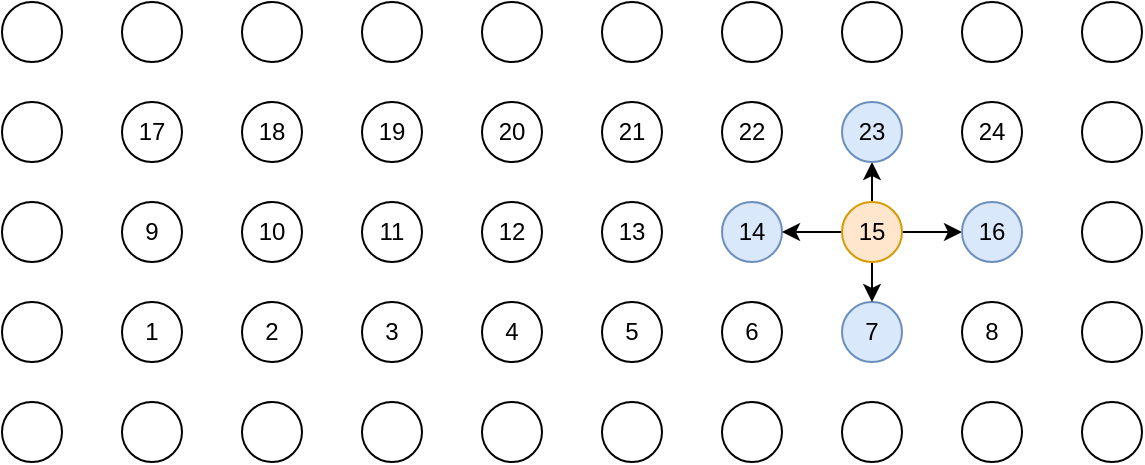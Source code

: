 <mxfile version="20.2.7" type="onedrive" pages="3"><diagram id="J7ysbsL53e-iLvgScSRz" name="Page-1"><mxGraphModel grid="1" page="1" gridSize="10" guides="1" tooltips="1" connect="1" arrows="1" fold="1" pageScale="1" pageWidth="827" pageHeight="1169" math="0" shadow="0"><root><mxCell id="0"/><mxCell id="1" parent="0"/><mxCell id="Kk_nuFMwVKvZQCiFK4TR-1" value="1" style="ellipse;whiteSpace=wrap;html=1;aspect=fixed;" vertex="1" parent="1"><mxGeometry x="210" y="540" width="30" height="30" as="geometry"/></mxCell><mxCell id="Kk_nuFMwVKvZQCiFK4TR-2" value="2" style="ellipse;whiteSpace=wrap;html=1;aspect=fixed;" vertex="1" parent="1"><mxGeometry x="270" y="540" width="30" height="30" as="geometry"/></mxCell><mxCell id="Kk_nuFMwVKvZQCiFK4TR-3" value="3" style="ellipse;whiteSpace=wrap;html=1;aspect=fixed;" vertex="1" parent="1"><mxGeometry x="330" y="540" width="30" height="30" as="geometry"/></mxCell><mxCell id="Kk_nuFMwVKvZQCiFK4TR-4" value="4" style="ellipse;whiteSpace=wrap;html=1;aspect=fixed;" vertex="1" parent="1"><mxGeometry x="390" y="540" width="30" height="30" as="geometry"/></mxCell><mxCell id="Kk_nuFMwVKvZQCiFK4TR-6" value="5" style="ellipse;whiteSpace=wrap;html=1;aspect=fixed;" vertex="1" parent="1"><mxGeometry x="450" y="540" width="30" height="30" as="geometry"/></mxCell><mxCell id="Kk_nuFMwVKvZQCiFK4TR-7" value="6" style="ellipse;whiteSpace=wrap;html=1;aspect=fixed;" vertex="1" parent="1"><mxGeometry x="510" y="540" width="30" height="30" as="geometry"/></mxCell><mxCell id="Kk_nuFMwVKvZQCiFK4TR-8" value="7" style="ellipse;whiteSpace=wrap;html=1;aspect=fixed;fillColor=#dae8fc;strokeColor=#6c8ebf;" vertex="1" parent="1"><mxGeometry x="570" y="540" width="30" height="30" as="geometry"/></mxCell><mxCell id="Kk_nuFMwVKvZQCiFK4TR-9" value="8" style="ellipse;whiteSpace=wrap;html=1;aspect=fixed;" vertex="1" parent="1"><mxGeometry x="630" y="540" width="30" height="30" as="geometry"/></mxCell><mxCell id="Kk_nuFMwVKvZQCiFK4TR-10" value="9" style="ellipse;whiteSpace=wrap;html=1;aspect=fixed;" vertex="1" parent="1"><mxGeometry x="210" y="490" width="30" height="30" as="geometry"/></mxCell><mxCell id="Kk_nuFMwVKvZQCiFK4TR-11" value="10" style="ellipse;whiteSpace=wrap;html=1;aspect=fixed;" vertex="1" parent="1"><mxGeometry x="270" y="490" width="30" height="30" as="geometry"/></mxCell><mxCell id="Kk_nuFMwVKvZQCiFK4TR-12" value="11" style="ellipse;whiteSpace=wrap;html=1;aspect=fixed;" vertex="1" parent="1"><mxGeometry x="330" y="490" width="30" height="30" as="geometry"/></mxCell><mxCell id="Kk_nuFMwVKvZQCiFK4TR-13" value="12" style="ellipse;whiteSpace=wrap;html=1;aspect=fixed;" vertex="1" parent="1"><mxGeometry x="390" y="490" width="30" height="30" as="geometry"/></mxCell><mxCell id="Kk_nuFMwVKvZQCiFK4TR-14" value="13" style="ellipse;whiteSpace=wrap;html=1;aspect=fixed;" vertex="1" parent="1"><mxGeometry x="450" y="490" width="30" height="30" as="geometry"/></mxCell><mxCell id="Kk_nuFMwVKvZQCiFK4TR-15" value="14" style="ellipse;whiteSpace=wrap;html=1;aspect=fixed;fillColor=#dae8fc;strokeColor=#6c8ebf;" vertex="1" parent="1"><mxGeometry x="510" y="490" width="30" height="30" as="geometry"/></mxCell><mxCell id="V0G87lepmlszpzeqCnB8-4" style="edgeStyle=orthogonalEdgeStyle;rounded=0;orthogonalLoop=1;jettySize=auto;html=1;exitX=0;exitY=0.5;exitDx=0;exitDy=0;" edge="1" parent="1" source="Kk_nuFMwVKvZQCiFK4TR-16" target="Kk_nuFMwVKvZQCiFK4TR-15"><mxGeometry relative="1" as="geometry"/></mxCell><mxCell id="V0G87lepmlszpzeqCnB8-5" style="edgeStyle=orthogonalEdgeStyle;rounded=0;orthogonalLoop=1;jettySize=auto;html=1;exitX=0.5;exitY=1;exitDx=0;exitDy=0;entryX=0.5;entryY=0;entryDx=0;entryDy=0;" edge="1" parent="1" source="Kk_nuFMwVKvZQCiFK4TR-16" target="Kk_nuFMwVKvZQCiFK4TR-8"><mxGeometry relative="1" as="geometry"/></mxCell><mxCell id="V0G87lepmlszpzeqCnB8-6" style="edgeStyle=orthogonalEdgeStyle;rounded=0;orthogonalLoop=1;jettySize=auto;html=1;exitX=1;exitY=0.5;exitDx=0;exitDy=0;" edge="1" parent="1" source="Kk_nuFMwVKvZQCiFK4TR-16" target="Kk_nuFMwVKvZQCiFK4TR-17"><mxGeometry relative="1" as="geometry"/></mxCell><mxCell id="V0G87lepmlszpzeqCnB8-7" style="edgeStyle=orthogonalEdgeStyle;rounded=0;orthogonalLoop=1;jettySize=auto;html=1;exitX=0.5;exitY=0;exitDx=0;exitDy=0;entryX=0.5;entryY=1;entryDx=0;entryDy=0;" edge="1" parent="1" source="Kk_nuFMwVKvZQCiFK4TR-16" target="Kk_nuFMwVKvZQCiFK4TR-24"><mxGeometry relative="1" as="geometry"/></mxCell><mxCell id="Kk_nuFMwVKvZQCiFK4TR-16" value="15" style="ellipse;whiteSpace=wrap;html=1;aspect=fixed;fillColor=#ffe6cc;strokeColor=#d79b00;" vertex="1" parent="1"><mxGeometry x="570" y="490" width="30" height="30" as="geometry"/></mxCell><mxCell id="Kk_nuFMwVKvZQCiFK4TR-17" value="16" style="ellipse;whiteSpace=wrap;html=1;aspect=fixed;fillColor=#dae8fc;strokeColor=#6c8ebf;" vertex="1" parent="1"><mxGeometry x="630" y="490" width="30" height="30" as="geometry"/></mxCell><mxCell id="Kk_nuFMwVKvZQCiFK4TR-18" value="17" style="ellipse;whiteSpace=wrap;html=1;aspect=fixed;" vertex="1" parent="1"><mxGeometry x="210" y="440" width="30" height="30" as="geometry"/></mxCell><mxCell id="Kk_nuFMwVKvZQCiFK4TR-19" value="18" style="ellipse;whiteSpace=wrap;html=1;aspect=fixed;" vertex="1" parent="1"><mxGeometry x="270" y="440" width="30" height="30" as="geometry"/></mxCell><mxCell id="Kk_nuFMwVKvZQCiFK4TR-20" value="19" style="ellipse;whiteSpace=wrap;html=1;aspect=fixed;" vertex="1" parent="1"><mxGeometry x="330" y="440" width="30" height="30" as="geometry"/></mxCell><mxCell id="Kk_nuFMwVKvZQCiFK4TR-21" value="20" style="ellipse;whiteSpace=wrap;html=1;aspect=fixed;" vertex="1" parent="1"><mxGeometry x="390" y="440" width="30" height="30" as="geometry"/></mxCell><mxCell id="Kk_nuFMwVKvZQCiFK4TR-22" value="21" style="ellipse;whiteSpace=wrap;html=1;aspect=fixed;" vertex="1" parent="1"><mxGeometry x="450" y="440" width="30" height="30" as="geometry"/></mxCell><mxCell id="Kk_nuFMwVKvZQCiFK4TR-23" value="22" style="ellipse;whiteSpace=wrap;html=1;aspect=fixed;" vertex="1" parent="1"><mxGeometry x="510" y="440" width="30" height="30" as="geometry"/></mxCell><mxCell id="Kk_nuFMwVKvZQCiFK4TR-24" value="23" style="ellipse;whiteSpace=wrap;html=1;aspect=fixed;fillColor=#dae8fc;strokeColor=#6c8ebf;" vertex="1" parent="1"><mxGeometry x="570" y="440" width="30" height="30" as="geometry"/></mxCell><mxCell id="Kk_nuFMwVKvZQCiFK4TR-25" value="24" style="ellipse;whiteSpace=wrap;html=1;aspect=fixed;" vertex="1" parent="1"><mxGeometry x="630" y="440" width="30" height="30" as="geometry"/></mxCell><mxCell id="Kk_nuFMwVKvZQCiFK4TR-27" value="" style="ellipse;whiteSpace=wrap;html=1;aspect=fixed;" vertex="1" parent="1"><mxGeometry x="690" y="490" width="30" height="30" as="geometry"/></mxCell><mxCell id="Kk_nuFMwVKvZQCiFK4TR-28" value="" style="ellipse;whiteSpace=wrap;html=1;aspect=fixed;" vertex="1" parent="1"><mxGeometry x="690" y="540" width="30" height="30" as="geometry"/></mxCell><mxCell id="Kk_nuFMwVKvZQCiFK4TR-29" value="" style="ellipse;whiteSpace=wrap;html=1;aspect=fixed;" vertex="1" parent="1"><mxGeometry x="690" y="440" width="30" height="30" as="geometry"/></mxCell><mxCell id="Kk_nuFMwVKvZQCiFK4TR-30" value="" style="ellipse;whiteSpace=wrap;html=1;aspect=fixed;" vertex="1" parent="1"><mxGeometry x="150" y="490" width="30" height="30" as="geometry"/></mxCell><mxCell id="Kk_nuFMwVKvZQCiFK4TR-31" value="" style="ellipse;whiteSpace=wrap;html=1;aspect=fixed;" vertex="1" parent="1"><mxGeometry x="150" y="540" width="30" height="30" as="geometry"/></mxCell><mxCell id="Kk_nuFMwVKvZQCiFK4TR-32" value="" style="ellipse;whiteSpace=wrap;html=1;aspect=fixed;" vertex="1" parent="1"><mxGeometry x="150" y="440" width="30" height="30" as="geometry"/></mxCell><mxCell id="Kk_nuFMwVKvZQCiFK4TR-33" value="" style="ellipse;whiteSpace=wrap;html=1;aspect=fixed;" vertex="1" parent="1"><mxGeometry x="210" y="590" width="30" height="30" as="geometry"/></mxCell><mxCell id="Kk_nuFMwVKvZQCiFK4TR-34" value="" style="ellipse;whiteSpace=wrap;html=1;aspect=fixed;" vertex="1" parent="1"><mxGeometry x="270" y="590" width="30" height="30" as="geometry"/></mxCell><mxCell id="Kk_nuFMwVKvZQCiFK4TR-35" value="" style="ellipse;whiteSpace=wrap;html=1;aspect=fixed;" vertex="1" parent="1"><mxGeometry x="330" y="590" width="30" height="30" as="geometry"/></mxCell><mxCell id="Kk_nuFMwVKvZQCiFK4TR-36" value="" style="ellipse;whiteSpace=wrap;html=1;aspect=fixed;" vertex="1" parent="1"><mxGeometry x="390" y="590" width="30" height="30" as="geometry"/></mxCell><mxCell id="Kk_nuFMwVKvZQCiFK4TR-37" value="" style="ellipse;whiteSpace=wrap;html=1;aspect=fixed;" vertex="1" parent="1"><mxGeometry x="450" y="590" width="30" height="30" as="geometry"/></mxCell><mxCell id="Kk_nuFMwVKvZQCiFK4TR-38" value="" style="ellipse;whiteSpace=wrap;html=1;aspect=fixed;" vertex="1" parent="1"><mxGeometry x="510" y="590" width="30" height="30" as="geometry"/></mxCell><mxCell id="Kk_nuFMwVKvZQCiFK4TR-39" value="" style="ellipse;whiteSpace=wrap;html=1;aspect=fixed;" vertex="1" parent="1"><mxGeometry x="570" y="590" width="30" height="30" as="geometry"/></mxCell><mxCell id="Kk_nuFMwVKvZQCiFK4TR-40" value="" style="ellipse;whiteSpace=wrap;html=1;aspect=fixed;" vertex="1" parent="1"><mxGeometry x="630" y="590" width="30" height="30" as="geometry"/></mxCell><mxCell id="Kk_nuFMwVKvZQCiFK4TR-41" value="" style="ellipse;whiteSpace=wrap;html=1;aspect=fixed;" vertex="1" parent="1"><mxGeometry x="690" y="590" width="30" height="30" as="geometry"/></mxCell><mxCell id="Kk_nuFMwVKvZQCiFK4TR-42" value="" style="ellipse;whiteSpace=wrap;html=1;aspect=fixed;" vertex="1" parent="1"><mxGeometry x="150" y="590" width="30" height="30" as="geometry"/></mxCell><mxCell id="Kk_nuFMwVKvZQCiFK4TR-43" value="" style="ellipse;whiteSpace=wrap;html=1;aspect=fixed;" vertex="1" parent="1"><mxGeometry x="210" y="390" width="30" height="30" as="geometry"/></mxCell><mxCell id="Kk_nuFMwVKvZQCiFK4TR-44" value="" style="ellipse;whiteSpace=wrap;html=1;aspect=fixed;" vertex="1" parent="1"><mxGeometry x="270" y="390" width="30" height="30" as="geometry"/></mxCell><mxCell id="Kk_nuFMwVKvZQCiFK4TR-45" value="" style="ellipse;whiteSpace=wrap;html=1;aspect=fixed;" vertex="1" parent="1"><mxGeometry x="330" y="390" width="30" height="30" as="geometry"/></mxCell><mxCell id="Kk_nuFMwVKvZQCiFK4TR-46" value="" style="ellipse;whiteSpace=wrap;html=1;aspect=fixed;" vertex="1" parent="1"><mxGeometry x="390" y="390" width="30" height="30" as="geometry"/></mxCell><mxCell id="Kk_nuFMwVKvZQCiFK4TR-47" value="" style="ellipse;whiteSpace=wrap;html=1;aspect=fixed;" vertex="1" parent="1"><mxGeometry x="450" y="390" width="30" height="30" as="geometry"/></mxCell><mxCell id="Kk_nuFMwVKvZQCiFK4TR-48" value="" style="ellipse;whiteSpace=wrap;html=1;aspect=fixed;" vertex="1" parent="1"><mxGeometry x="510" y="390" width="30" height="30" as="geometry"/></mxCell><mxCell id="Kk_nuFMwVKvZQCiFK4TR-49" value="" style="ellipse;whiteSpace=wrap;html=1;aspect=fixed;" vertex="1" parent="1"><mxGeometry x="570" y="390" width="30" height="30" as="geometry"/></mxCell><mxCell id="Kk_nuFMwVKvZQCiFK4TR-50" value="" style="ellipse;whiteSpace=wrap;html=1;aspect=fixed;" vertex="1" parent="1"><mxGeometry x="630" y="390" width="30" height="30" as="geometry"/></mxCell><mxCell id="Kk_nuFMwVKvZQCiFK4TR-51" value="" style="ellipse;whiteSpace=wrap;html=1;aspect=fixed;" vertex="1" parent="1"><mxGeometry x="690" y="390" width="30" height="30" as="geometry"/></mxCell><mxCell id="Kk_nuFMwVKvZQCiFK4TR-52" value="" style="ellipse;whiteSpace=wrap;html=1;aspect=fixed;" vertex="1" parent="1"><mxGeometry x="150" y="390" width="30" height="30" as="geometry"/></mxCell></root></mxGraphModel></diagram><diagram name="Page-1 的副本" id="hGMuEnZAq3NgXxpy4MJ9"><mxGraphModel grid="1" page="1" gridSize="10" guides="1" tooltips="1" connect="1" arrows="1" fold="1" pageScale="1" pageWidth="827" pageHeight="1169" math="0" shadow="0"><root><mxCell id="gg70sGwTsXK1GSIftnAj-0"/><mxCell id="gg70sGwTsXK1GSIftnAj-1" parent="gg70sGwTsXK1GSIftnAj-0"/><mxCell id="gg70sGwTsXK1GSIftnAj-2" value="1" style="ellipse;whiteSpace=wrap;html=1;aspect=fixed;fillColor=#dae8fc;strokeColor=#6c8ebf;" parent="gg70sGwTsXK1GSIftnAj-1" vertex="1"><mxGeometry x="210" y="540" width="30" height="30" as="geometry"/></mxCell><mxCell id="YJ1pFt6BgJsBNkhdPUF8-0" style="edgeStyle=orthogonalEdgeStyle;rounded=0;orthogonalLoop=1;jettySize=auto;html=1;exitX=1;exitY=0.5;exitDx=0;exitDy=0;entryX=0;entryY=0.5;entryDx=0;entryDy=0;" edge="1" parent="gg70sGwTsXK1GSIftnAj-1" source="gg70sGwTsXK1GSIftnAj-3" target="gg70sGwTsXK1GSIftnAj-4"><mxGeometry relative="1" as="geometry"/></mxCell><mxCell id="YJ1pFt6BgJsBNkhdPUF8-1" style="edgeStyle=orthogonalEdgeStyle;rounded=0;orthogonalLoop=1;jettySize=auto;html=1;exitX=0.5;exitY=0;exitDx=0;exitDy=0;" edge="1" parent="gg70sGwTsXK1GSIftnAj-1" source="gg70sGwTsXK1GSIftnAj-3" target="gg70sGwTsXK1GSIftnAj-11"><mxGeometry relative="1" as="geometry"/></mxCell><mxCell id="YJ1pFt6BgJsBNkhdPUF8-2" style="edgeStyle=orthogonalEdgeStyle;rounded=0;orthogonalLoop=1;jettySize=auto;html=1;exitX=0;exitY=0.5;exitDx=0;exitDy=0;entryX=1;entryY=0.5;entryDx=0;entryDy=0;" edge="1" parent="gg70sGwTsXK1GSIftnAj-1" source="gg70sGwTsXK1GSIftnAj-3" target="gg70sGwTsXK1GSIftnAj-2"><mxGeometry relative="1" as="geometry"/></mxCell><mxCell id="YJ1pFt6BgJsBNkhdPUF8-3" style="edgeStyle=orthogonalEdgeStyle;rounded=0;orthogonalLoop=1;jettySize=auto;html=1;exitX=0.5;exitY=1;exitDx=0;exitDy=0;entryX=0.5;entryY=0;entryDx=0;entryDy=0;" edge="1" parent="gg70sGwTsXK1GSIftnAj-1" source="gg70sGwTsXK1GSIftnAj-3" target="gg70sGwTsXK1GSIftnAj-33"><mxGeometry relative="1" as="geometry"/></mxCell><mxCell id="gg70sGwTsXK1GSIftnAj-3" value="2" style="ellipse;whiteSpace=wrap;html=1;aspect=fixed;fillColor=#ffe6cc;strokeColor=#d79b00;" parent="gg70sGwTsXK1GSIftnAj-1" vertex="1"><mxGeometry x="270" y="540" width="30" height="30" as="geometry"/></mxCell><mxCell id="gg70sGwTsXK1GSIftnAj-4" value="3" style="ellipse;whiteSpace=wrap;html=1;aspect=fixed;fillColor=#dae8fc;strokeColor=#6c8ebf;" parent="gg70sGwTsXK1GSIftnAj-1" vertex="1"><mxGeometry x="330" y="540" width="30" height="30" as="geometry"/></mxCell><mxCell id="gg70sGwTsXK1GSIftnAj-5" value="4" style="ellipse;whiteSpace=wrap;html=1;aspect=fixed;" parent="gg70sGwTsXK1GSIftnAj-1" vertex="1"><mxGeometry x="390" y="540" width="30" height="30" as="geometry"/></mxCell><mxCell id="gg70sGwTsXK1GSIftnAj-6" value="5" style="ellipse;whiteSpace=wrap;html=1;aspect=fixed;" parent="gg70sGwTsXK1GSIftnAj-1" vertex="1"><mxGeometry x="450" y="540" width="30" height="30" as="geometry"/></mxCell><mxCell id="gg70sGwTsXK1GSIftnAj-7" value="6" style="ellipse;whiteSpace=wrap;html=1;aspect=fixed;" parent="gg70sGwTsXK1GSIftnAj-1" vertex="1"><mxGeometry x="510" y="540" width="30" height="30" as="geometry"/></mxCell><mxCell id="gg70sGwTsXK1GSIftnAj-8" value="7" style="ellipse;whiteSpace=wrap;html=1;aspect=fixed;" parent="gg70sGwTsXK1GSIftnAj-1" vertex="1"><mxGeometry x="570" y="540" width="30" height="30" as="geometry"/></mxCell><mxCell id="gg70sGwTsXK1GSIftnAj-9" value="8" style="ellipse;whiteSpace=wrap;html=1;aspect=fixed;" parent="gg70sGwTsXK1GSIftnAj-1" vertex="1"><mxGeometry x="630" y="540" width="30" height="30" as="geometry"/></mxCell><mxCell id="gg70sGwTsXK1GSIftnAj-10" value="9" style="ellipse;whiteSpace=wrap;html=1;aspect=fixed;" parent="gg70sGwTsXK1GSIftnAj-1" vertex="1"><mxGeometry x="210" y="490" width="30" height="30" as="geometry"/></mxCell><mxCell id="gg70sGwTsXK1GSIftnAj-11" value="10" style="ellipse;whiteSpace=wrap;html=1;aspect=fixed;fillColor=#dae8fc;strokeColor=#6c8ebf;" parent="gg70sGwTsXK1GSIftnAj-1" vertex="1"><mxGeometry x="270" y="490" width="30" height="30" as="geometry"/></mxCell><mxCell id="gg70sGwTsXK1GSIftnAj-12" value="11" style="ellipse;whiteSpace=wrap;html=1;aspect=fixed;" parent="gg70sGwTsXK1GSIftnAj-1" vertex="1"><mxGeometry x="330" y="490" width="30" height="30" as="geometry"/></mxCell><mxCell id="gg70sGwTsXK1GSIftnAj-13" value="12" style="ellipse;whiteSpace=wrap;html=1;aspect=fixed;" parent="gg70sGwTsXK1GSIftnAj-1" vertex="1"><mxGeometry x="390" y="490" width="30" height="30" as="geometry"/></mxCell><mxCell id="gg70sGwTsXK1GSIftnAj-14" value="13" style="ellipse;whiteSpace=wrap;html=1;aspect=fixed;" parent="gg70sGwTsXK1GSIftnAj-1" vertex="1"><mxGeometry x="450" y="490" width="30" height="30" as="geometry"/></mxCell><mxCell id="gg70sGwTsXK1GSIftnAj-15" value="14" style="ellipse;whiteSpace=wrap;html=1;aspect=fixed;" parent="gg70sGwTsXK1GSIftnAj-1" vertex="1"><mxGeometry x="510" y="490" width="30" height="30" as="geometry"/></mxCell><mxCell id="gg70sGwTsXK1GSIftnAj-16" value="15" style="ellipse;whiteSpace=wrap;html=1;aspect=fixed;" parent="gg70sGwTsXK1GSIftnAj-1" vertex="1"><mxGeometry x="570" y="490" width="30" height="30" as="geometry"/></mxCell><mxCell id="gg70sGwTsXK1GSIftnAj-17" value="16" style="ellipse;whiteSpace=wrap;html=1;aspect=fixed;" parent="gg70sGwTsXK1GSIftnAj-1" vertex="1"><mxGeometry x="630" y="490" width="30" height="30" as="geometry"/></mxCell><mxCell id="gg70sGwTsXK1GSIftnAj-18" value="17" style="ellipse;whiteSpace=wrap;html=1;aspect=fixed;" parent="gg70sGwTsXK1GSIftnAj-1" vertex="1"><mxGeometry x="210" y="440" width="30" height="30" as="geometry"/></mxCell><mxCell id="gg70sGwTsXK1GSIftnAj-19" value="18" style="ellipse;whiteSpace=wrap;html=1;aspect=fixed;" parent="gg70sGwTsXK1GSIftnAj-1" vertex="1"><mxGeometry x="270" y="440" width="30" height="30" as="geometry"/></mxCell><mxCell id="gg70sGwTsXK1GSIftnAj-20" value="19" style="ellipse;whiteSpace=wrap;html=1;aspect=fixed;" parent="gg70sGwTsXK1GSIftnAj-1" vertex="1"><mxGeometry x="330" y="440" width="30" height="30" as="geometry"/></mxCell><mxCell id="gg70sGwTsXK1GSIftnAj-21" value="20" style="ellipse;whiteSpace=wrap;html=1;aspect=fixed;" parent="gg70sGwTsXK1GSIftnAj-1" vertex="1"><mxGeometry x="390" y="440" width="30" height="30" as="geometry"/></mxCell><mxCell id="gg70sGwTsXK1GSIftnAj-22" value="21" style="ellipse;whiteSpace=wrap;html=1;aspect=fixed;" parent="gg70sGwTsXK1GSIftnAj-1" vertex="1"><mxGeometry x="450" y="440" width="30" height="30" as="geometry"/></mxCell><mxCell id="gg70sGwTsXK1GSIftnAj-23" value="22" style="ellipse;whiteSpace=wrap;html=1;aspect=fixed;" parent="gg70sGwTsXK1GSIftnAj-1" vertex="1"><mxGeometry x="510" y="440" width="30" height="30" as="geometry"/></mxCell><mxCell id="gg70sGwTsXK1GSIftnAj-24" value="23" style="ellipse;whiteSpace=wrap;html=1;aspect=fixed;" parent="gg70sGwTsXK1GSIftnAj-1" vertex="1"><mxGeometry x="570" y="440" width="30" height="30" as="geometry"/></mxCell><mxCell id="gg70sGwTsXK1GSIftnAj-25" value="24" style="ellipse;whiteSpace=wrap;html=1;aspect=fixed;" parent="gg70sGwTsXK1GSIftnAj-1" vertex="1"><mxGeometry x="630" y="440" width="30" height="30" as="geometry"/></mxCell><mxCell id="gg70sGwTsXK1GSIftnAj-26" value="" style="ellipse;whiteSpace=wrap;html=1;aspect=fixed;" parent="gg70sGwTsXK1GSIftnAj-1" vertex="1"><mxGeometry x="690" y="490" width="30" height="30" as="geometry"/></mxCell><mxCell id="gg70sGwTsXK1GSIftnAj-27" value="" style="ellipse;whiteSpace=wrap;html=1;aspect=fixed;" parent="gg70sGwTsXK1GSIftnAj-1" vertex="1"><mxGeometry x="690" y="540" width="30" height="30" as="geometry"/></mxCell><mxCell id="gg70sGwTsXK1GSIftnAj-28" value="" style="ellipse;whiteSpace=wrap;html=1;aspect=fixed;" parent="gg70sGwTsXK1GSIftnAj-1" vertex="1"><mxGeometry x="690" y="440" width="30" height="30" as="geometry"/></mxCell><mxCell id="gg70sGwTsXK1GSIftnAj-29" value="" style="ellipse;whiteSpace=wrap;html=1;aspect=fixed;" parent="gg70sGwTsXK1GSIftnAj-1" vertex="1"><mxGeometry x="150" y="490" width="30" height="30" as="geometry"/></mxCell><mxCell id="gg70sGwTsXK1GSIftnAj-30" value="" style="ellipse;whiteSpace=wrap;html=1;aspect=fixed;" parent="gg70sGwTsXK1GSIftnAj-1" vertex="1"><mxGeometry x="150" y="540" width="30" height="30" as="geometry"/></mxCell><mxCell id="gg70sGwTsXK1GSIftnAj-31" value="" style="ellipse;whiteSpace=wrap;html=1;aspect=fixed;" parent="gg70sGwTsXK1GSIftnAj-1" vertex="1"><mxGeometry x="150" y="440" width="30" height="30" as="geometry"/></mxCell><mxCell id="gg70sGwTsXK1GSIftnAj-32" value="" style="ellipse;whiteSpace=wrap;html=1;aspect=fixed;" parent="gg70sGwTsXK1GSIftnAj-1" vertex="1"><mxGeometry x="210" y="590" width="30" height="30" as="geometry"/></mxCell><mxCell id="gg70sGwTsXK1GSIftnAj-33" value="2,0" style="ellipse;whiteSpace=wrap;html=1;aspect=fixed;fillColor=#dae8fc;strokeColor=#6c8ebf;" parent="gg70sGwTsXK1GSIftnAj-1" vertex="1"><mxGeometry x="270" y="590" width="30" height="30" as="geometry"/></mxCell><mxCell id="gg70sGwTsXK1GSIftnAj-34" value="" style="ellipse;whiteSpace=wrap;html=1;aspect=fixed;" parent="gg70sGwTsXK1GSIftnAj-1" vertex="1"><mxGeometry x="330" y="590" width="30" height="30" as="geometry"/></mxCell><mxCell id="gg70sGwTsXK1GSIftnAj-35" value="" style="ellipse;whiteSpace=wrap;html=1;aspect=fixed;" parent="gg70sGwTsXK1GSIftnAj-1" vertex="1"><mxGeometry x="390" y="590" width="30" height="30" as="geometry"/></mxCell><mxCell id="gg70sGwTsXK1GSIftnAj-36" value="" style="ellipse;whiteSpace=wrap;html=1;aspect=fixed;" parent="gg70sGwTsXK1GSIftnAj-1" vertex="1"><mxGeometry x="450" y="590" width="30" height="30" as="geometry"/></mxCell><mxCell id="gg70sGwTsXK1GSIftnAj-37" value="" style="ellipse;whiteSpace=wrap;html=1;aspect=fixed;" parent="gg70sGwTsXK1GSIftnAj-1" vertex="1"><mxGeometry x="510" y="590" width="30" height="30" as="geometry"/></mxCell><mxCell id="gg70sGwTsXK1GSIftnAj-38" value="" style="ellipse;whiteSpace=wrap;html=1;aspect=fixed;" parent="gg70sGwTsXK1GSIftnAj-1" vertex="1"><mxGeometry x="570" y="590" width="30" height="30" as="geometry"/></mxCell><mxCell id="gg70sGwTsXK1GSIftnAj-39" value="" style="ellipse;whiteSpace=wrap;html=1;aspect=fixed;" parent="gg70sGwTsXK1GSIftnAj-1" vertex="1"><mxGeometry x="630" y="590" width="30" height="30" as="geometry"/></mxCell><mxCell id="gg70sGwTsXK1GSIftnAj-40" value="" style="ellipse;whiteSpace=wrap;html=1;aspect=fixed;" parent="gg70sGwTsXK1GSIftnAj-1" vertex="1"><mxGeometry x="690" y="590" width="30" height="30" as="geometry"/></mxCell><mxCell id="gg70sGwTsXK1GSIftnAj-41" value="" style="ellipse;whiteSpace=wrap;html=1;aspect=fixed;" parent="gg70sGwTsXK1GSIftnAj-1" vertex="1"><mxGeometry x="150" y="590" width="30" height="30" as="geometry"/></mxCell><mxCell id="gg70sGwTsXK1GSIftnAj-42" value="" style="ellipse;whiteSpace=wrap;html=1;aspect=fixed;" parent="gg70sGwTsXK1GSIftnAj-1" vertex="1"><mxGeometry x="210" y="390" width="30" height="30" as="geometry"/></mxCell><mxCell id="gg70sGwTsXK1GSIftnAj-43" value="" style="ellipse;whiteSpace=wrap;html=1;aspect=fixed;" parent="gg70sGwTsXK1GSIftnAj-1" vertex="1"><mxGeometry x="270" y="390" width="30" height="30" as="geometry"/></mxCell><mxCell id="gg70sGwTsXK1GSIftnAj-44" value="" style="ellipse;whiteSpace=wrap;html=1;aspect=fixed;" parent="gg70sGwTsXK1GSIftnAj-1" vertex="1"><mxGeometry x="330" y="390" width="30" height="30" as="geometry"/></mxCell><mxCell id="gg70sGwTsXK1GSIftnAj-45" value="" style="ellipse;whiteSpace=wrap;html=1;aspect=fixed;" parent="gg70sGwTsXK1GSIftnAj-1" vertex="1"><mxGeometry x="390" y="390" width="30" height="30" as="geometry"/></mxCell><mxCell id="gg70sGwTsXK1GSIftnAj-46" value="" style="ellipse;whiteSpace=wrap;html=1;aspect=fixed;" parent="gg70sGwTsXK1GSIftnAj-1" vertex="1"><mxGeometry x="450" y="390" width="30" height="30" as="geometry"/></mxCell><mxCell id="gg70sGwTsXK1GSIftnAj-47" value="" style="ellipse;whiteSpace=wrap;html=1;aspect=fixed;" parent="gg70sGwTsXK1GSIftnAj-1" vertex="1"><mxGeometry x="510" y="390" width="30" height="30" as="geometry"/></mxCell><mxCell id="gg70sGwTsXK1GSIftnAj-48" value="" style="ellipse;whiteSpace=wrap;html=1;aspect=fixed;" parent="gg70sGwTsXK1GSIftnAj-1" vertex="1"><mxGeometry x="570" y="390" width="30" height="30" as="geometry"/></mxCell><mxCell id="gg70sGwTsXK1GSIftnAj-49" value="" style="ellipse;whiteSpace=wrap;html=1;aspect=fixed;" parent="gg70sGwTsXK1GSIftnAj-1" vertex="1"><mxGeometry x="630" y="390" width="30" height="30" as="geometry"/></mxCell><mxCell id="gg70sGwTsXK1GSIftnAj-50" value="" style="ellipse;whiteSpace=wrap;html=1;aspect=fixed;" parent="gg70sGwTsXK1GSIftnAj-1" vertex="1"><mxGeometry x="690" y="390" width="30" height="30" as="geometry"/></mxCell><mxCell id="gg70sGwTsXK1GSIftnAj-51" value="" style="ellipse;whiteSpace=wrap;html=1;aspect=fixed;" parent="gg70sGwTsXK1GSIftnAj-1" vertex="1"><mxGeometry x="150" y="390" width="30" height="30" as="geometry"/></mxCell></root></mxGraphModel></diagram><diagram name="Page-1 的副本 的副本" id="uaVEaUiIsBzYPR9BAY7Y"><mxGraphModel grid="1" page="1" gridSize="10" guides="1" tooltips="1" connect="1" arrows="1" fold="1" pageScale="1" pageWidth="827" pageHeight="1169" math="0" shadow="0"><root><mxCell id="lj5wlwUjopGRDJzaUees-0"/><mxCell id="lj5wlwUjopGRDJzaUees-1" parent="lj5wlwUjopGRDJzaUees-0"/><mxCell id="lj5wlwUjopGRDJzaUees-2" value="1" style="ellipse;whiteSpace=wrap;html=1;aspect=fixed;" parent="lj5wlwUjopGRDJzaUees-1" vertex="1"><mxGeometry x="210" y="540" width="30" height="30" as="geometry"/></mxCell><mxCell id="lj5wlwUjopGRDJzaUees-3" value="2" style="ellipse;whiteSpace=wrap;html=1;aspect=fixed;" parent="lj5wlwUjopGRDJzaUees-1" vertex="1"><mxGeometry x="270" y="540" width="30" height="30" as="geometry"/></mxCell><mxCell id="lj5wlwUjopGRDJzaUees-4" value="3" style="ellipse;whiteSpace=wrap;html=1;aspect=fixed;" parent="lj5wlwUjopGRDJzaUees-1" vertex="1"><mxGeometry x="330" y="540" width="30" height="30" as="geometry"/></mxCell><mxCell id="lj5wlwUjopGRDJzaUees-5" value="4" style="ellipse;whiteSpace=wrap;html=1;aspect=fixed;" parent="lj5wlwUjopGRDJzaUees-1" vertex="1"><mxGeometry x="390" y="540" width="30" height="30" as="geometry"/></mxCell><mxCell id="lj5wlwUjopGRDJzaUees-6" value="5" style="ellipse;whiteSpace=wrap;html=1;aspect=fixed;" parent="lj5wlwUjopGRDJzaUees-1" vertex="1"><mxGeometry x="450" y="540" width="30" height="30" as="geometry"/></mxCell><mxCell id="lj5wlwUjopGRDJzaUees-7" value="6" style="ellipse;whiteSpace=wrap;html=1;aspect=fixed;" parent="lj5wlwUjopGRDJzaUees-1" vertex="1"><mxGeometry x="510" y="540" width="30" height="30" as="geometry"/></mxCell><mxCell id="lj5wlwUjopGRDJzaUees-8" value="7" style="ellipse;whiteSpace=wrap;html=1;aspect=fixed;" parent="lj5wlwUjopGRDJzaUees-1" vertex="1"><mxGeometry x="570" y="540" width="30" height="30" as="geometry"/></mxCell><mxCell id="lj5wlwUjopGRDJzaUees-9" value="8" style="ellipse;whiteSpace=wrap;html=1;aspect=fixed;fillColor=#dae8fc;strokeColor=#6c8ebf;" parent="lj5wlwUjopGRDJzaUees-1" vertex="1"><mxGeometry x="630" y="540" width="30" height="30" as="geometry"/></mxCell><mxCell id="lj5wlwUjopGRDJzaUees-10" value="9" style="ellipse;whiteSpace=wrap;html=1;aspect=fixed;" parent="lj5wlwUjopGRDJzaUees-1" vertex="1"><mxGeometry x="210" y="490" width="30" height="30" as="geometry"/></mxCell><mxCell id="lj5wlwUjopGRDJzaUees-11" value="10" style="ellipse;whiteSpace=wrap;html=1;aspect=fixed;" parent="lj5wlwUjopGRDJzaUees-1" vertex="1"><mxGeometry x="270" y="490" width="30" height="30" as="geometry"/></mxCell><mxCell id="lj5wlwUjopGRDJzaUees-12" value="11" style="ellipse;whiteSpace=wrap;html=1;aspect=fixed;" parent="lj5wlwUjopGRDJzaUees-1" vertex="1"><mxGeometry x="330" y="490" width="30" height="30" as="geometry"/></mxCell><mxCell id="lj5wlwUjopGRDJzaUees-13" value="12" style="ellipse;whiteSpace=wrap;html=1;aspect=fixed;" parent="lj5wlwUjopGRDJzaUees-1" vertex="1"><mxGeometry x="390" y="490" width="30" height="30" as="geometry"/></mxCell><mxCell id="lj5wlwUjopGRDJzaUees-14" value="13" style="ellipse;whiteSpace=wrap;html=1;aspect=fixed;" parent="lj5wlwUjopGRDJzaUees-1" vertex="1"><mxGeometry x="450" y="490" width="30" height="30" as="geometry"/></mxCell><mxCell id="lj5wlwUjopGRDJzaUees-15" value="14" style="ellipse;whiteSpace=wrap;html=1;aspect=fixed;" parent="lj5wlwUjopGRDJzaUees-1" vertex="1"><mxGeometry x="510" y="490" width="30" height="30" as="geometry"/></mxCell><mxCell id="lj5wlwUjopGRDJzaUees-16" value="15" style="ellipse;whiteSpace=wrap;html=1;aspect=fixed;fillColor=#dae8fc;strokeColor=#6c8ebf;" parent="lj5wlwUjopGRDJzaUees-1" vertex="1"><mxGeometry x="570" y="490" width="30" height="30" as="geometry"/></mxCell><mxCell id="K9e849Kfx9Dd1X1sfUbE-0" style="edgeStyle=orthogonalEdgeStyle;rounded=0;orthogonalLoop=1;jettySize=auto;html=1;exitX=0;exitY=0.5;exitDx=0;exitDy=0;entryX=1;entryY=0.5;entryDx=0;entryDy=0;" edge="1" parent="lj5wlwUjopGRDJzaUees-1" source="lj5wlwUjopGRDJzaUees-17" target="lj5wlwUjopGRDJzaUees-16"><mxGeometry relative="1" as="geometry"/></mxCell><mxCell id="K9e849Kfx9Dd1X1sfUbE-1" style="edgeStyle=orthogonalEdgeStyle;rounded=0;orthogonalLoop=1;jettySize=auto;html=1;exitX=1;exitY=0.5;exitDx=0;exitDy=0;entryX=0;entryY=0.5;entryDx=0;entryDy=0;" edge="1" parent="lj5wlwUjopGRDJzaUees-1" source="lj5wlwUjopGRDJzaUees-17" target="lj5wlwUjopGRDJzaUees-26"><mxGeometry relative="1" as="geometry"/></mxCell><mxCell id="K9e849Kfx9Dd1X1sfUbE-2" style="edgeStyle=orthogonalEdgeStyle;rounded=0;orthogonalLoop=1;jettySize=auto;html=1;exitX=0.5;exitY=0;exitDx=0;exitDy=0;entryX=0.5;entryY=1;entryDx=0;entryDy=0;" edge="1" parent="lj5wlwUjopGRDJzaUees-1" source="lj5wlwUjopGRDJzaUees-17" target="lj5wlwUjopGRDJzaUees-25"><mxGeometry relative="1" as="geometry"/></mxCell><mxCell id="K9e849Kfx9Dd1X1sfUbE-3" style="edgeStyle=orthogonalEdgeStyle;rounded=0;orthogonalLoop=1;jettySize=auto;html=1;exitX=0.5;exitY=1;exitDx=0;exitDy=0;entryX=0.5;entryY=0;entryDx=0;entryDy=0;" edge="1" parent="lj5wlwUjopGRDJzaUees-1" source="lj5wlwUjopGRDJzaUees-17" target="lj5wlwUjopGRDJzaUees-9"><mxGeometry relative="1" as="geometry"/></mxCell><mxCell id="lj5wlwUjopGRDJzaUees-17" value="16" style="ellipse;whiteSpace=wrap;html=1;aspect=fixed;fillColor=#ffe6cc;strokeColor=#d79b00;" parent="lj5wlwUjopGRDJzaUees-1" vertex="1"><mxGeometry x="630" y="490" width="30" height="30" as="geometry"/></mxCell><mxCell id="lj5wlwUjopGRDJzaUees-18" value="17" style="ellipse;whiteSpace=wrap;html=1;aspect=fixed;" parent="lj5wlwUjopGRDJzaUees-1" vertex="1"><mxGeometry x="210" y="440" width="30" height="30" as="geometry"/></mxCell><mxCell id="lj5wlwUjopGRDJzaUees-19" value="18" style="ellipse;whiteSpace=wrap;html=1;aspect=fixed;" parent="lj5wlwUjopGRDJzaUees-1" vertex="1"><mxGeometry x="270" y="440" width="30" height="30" as="geometry"/></mxCell><mxCell id="lj5wlwUjopGRDJzaUees-20" value="19" style="ellipse;whiteSpace=wrap;html=1;aspect=fixed;" parent="lj5wlwUjopGRDJzaUees-1" vertex="1"><mxGeometry x="330" y="440" width="30" height="30" as="geometry"/></mxCell><mxCell id="lj5wlwUjopGRDJzaUees-21" value="20" style="ellipse;whiteSpace=wrap;html=1;aspect=fixed;" parent="lj5wlwUjopGRDJzaUees-1" vertex="1"><mxGeometry x="390" y="440" width="30" height="30" as="geometry"/></mxCell><mxCell id="lj5wlwUjopGRDJzaUees-22" value="21" style="ellipse;whiteSpace=wrap;html=1;aspect=fixed;" parent="lj5wlwUjopGRDJzaUees-1" vertex="1"><mxGeometry x="450" y="440" width="30" height="30" as="geometry"/></mxCell><mxCell id="lj5wlwUjopGRDJzaUees-23" value="22" style="ellipse;whiteSpace=wrap;html=1;aspect=fixed;" parent="lj5wlwUjopGRDJzaUees-1" vertex="1"><mxGeometry x="510" y="440" width="30" height="30" as="geometry"/></mxCell><mxCell id="lj5wlwUjopGRDJzaUees-24" value="23" style="ellipse;whiteSpace=wrap;html=1;aspect=fixed;" parent="lj5wlwUjopGRDJzaUees-1" vertex="1"><mxGeometry x="570" y="440" width="30" height="30" as="geometry"/></mxCell><mxCell id="lj5wlwUjopGRDJzaUees-25" value="24" style="ellipse;whiteSpace=wrap;html=1;aspect=fixed;fillColor=#dae8fc;strokeColor=#6c8ebf;" parent="lj5wlwUjopGRDJzaUees-1" vertex="1"><mxGeometry x="630" y="440" width="30" height="30" as="geometry"/></mxCell><mxCell id="lj5wlwUjopGRDJzaUees-26" value="9,2" style="ellipse;whiteSpace=wrap;html=1;aspect=fixed;fillColor=#dae8fc;strokeColor=#6c8ebf;" parent="lj5wlwUjopGRDJzaUees-1" vertex="1"><mxGeometry x="690" y="490" width="30" height="30" as="geometry"/></mxCell><mxCell id="lj5wlwUjopGRDJzaUees-27" value="" style="ellipse;whiteSpace=wrap;html=1;aspect=fixed;" parent="lj5wlwUjopGRDJzaUees-1" vertex="1"><mxGeometry x="690" y="540" width="30" height="30" as="geometry"/></mxCell><mxCell id="lj5wlwUjopGRDJzaUees-28" value="" style="ellipse;whiteSpace=wrap;html=1;aspect=fixed;" parent="lj5wlwUjopGRDJzaUees-1" vertex="1"><mxGeometry x="690" y="440" width="30" height="30" as="geometry"/></mxCell><mxCell id="lj5wlwUjopGRDJzaUees-29" value="" style="ellipse;whiteSpace=wrap;html=1;aspect=fixed;" parent="lj5wlwUjopGRDJzaUees-1" vertex="1"><mxGeometry x="150" y="490" width="30" height="30" as="geometry"/></mxCell><mxCell id="lj5wlwUjopGRDJzaUees-30" value="" style="ellipse;whiteSpace=wrap;html=1;aspect=fixed;" parent="lj5wlwUjopGRDJzaUees-1" vertex="1"><mxGeometry x="150" y="540" width="30" height="30" as="geometry"/></mxCell><mxCell id="lj5wlwUjopGRDJzaUees-31" value="" style="ellipse;whiteSpace=wrap;html=1;aspect=fixed;" parent="lj5wlwUjopGRDJzaUees-1" vertex="1"><mxGeometry x="150" y="440" width="30" height="30" as="geometry"/></mxCell><mxCell id="lj5wlwUjopGRDJzaUees-32" value="" style="ellipse;whiteSpace=wrap;html=1;aspect=fixed;" parent="lj5wlwUjopGRDJzaUees-1" vertex="1"><mxGeometry x="210" y="590" width="30" height="30" as="geometry"/></mxCell><mxCell id="lj5wlwUjopGRDJzaUees-33" value="" style="ellipse;whiteSpace=wrap;html=1;aspect=fixed;" parent="lj5wlwUjopGRDJzaUees-1" vertex="1"><mxGeometry x="270" y="590" width="30" height="30" as="geometry"/></mxCell><mxCell id="lj5wlwUjopGRDJzaUees-34" value="" style="ellipse;whiteSpace=wrap;html=1;aspect=fixed;" parent="lj5wlwUjopGRDJzaUees-1" vertex="1"><mxGeometry x="330" y="590" width="30" height="30" as="geometry"/></mxCell><mxCell id="lj5wlwUjopGRDJzaUees-35" value="" style="ellipse;whiteSpace=wrap;html=1;aspect=fixed;" parent="lj5wlwUjopGRDJzaUees-1" vertex="1"><mxGeometry x="390" y="590" width="30" height="30" as="geometry"/></mxCell><mxCell id="lj5wlwUjopGRDJzaUees-36" value="" style="ellipse;whiteSpace=wrap;html=1;aspect=fixed;" parent="lj5wlwUjopGRDJzaUees-1" vertex="1"><mxGeometry x="450" y="590" width="30" height="30" as="geometry"/></mxCell><mxCell id="lj5wlwUjopGRDJzaUees-37" value="" style="ellipse;whiteSpace=wrap;html=1;aspect=fixed;" parent="lj5wlwUjopGRDJzaUees-1" vertex="1"><mxGeometry x="510" y="590" width="30" height="30" as="geometry"/></mxCell><mxCell id="lj5wlwUjopGRDJzaUees-38" value="" style="ellipse;whiteSpace=wrap;html=1;aspect=fixed;" parent="lj5wlwUjopGRDJzaUees-1" vertex="1"><mxGeometry x="570" y="590" width="30" height="30" as="geometry"/></mxCell><mxCell id="lj5wlwUjopGRDJzaUees-39" value="" style="ellipse;whiteSpace=wrap;html=1;aspect=fixed;" parent="lj5wlwUjopGRDJzaUees-1" vertex="1"><mxGeometry x="630" y="590" width="30" height="30" as="geometry"/></mxCell><mxCell id="lj5wlwUjopGRDJzaUees-40" value="" style="ellipse;whiteSpace=wrap;html=1;aspect=fixed;" parent="lj5wlwUjopGRDJzaUees-1" vertex="1"><mxGeometry x="690" y="590" width="30" height="30" as="geometry"/></mxCell><mxCell id="lj5wlwUjopGRDJzaUees-41" value="" style="ellipse;whiteSpace=wrap;html=1;aspect=fixed;" parent="lj5wlwUjopGRDJzaUees-1" vertex="1"><mxGeometry x="150" y="590" width="30" height="30" as="geometry"/></mxCell><mxCell id="lj5wlwUjopGRDJzaUees-42" value="" style="ellipse;whiteSpace=wrap;html=1;aspect=fixed;" parent="lj5wlwUjopGRDJzaUees-1" vertex="1"><mxGeometry x="210" y="390" width="30" height="30" as="geometry"/></mxCell><mxCell id="lj5wlwUjopGRDJzaUees-43" value="" style="ellipse;whiteSpace=wrap;html=1;aspect=fixed;" parent="lj5wlwUjopGRDJzaUees-1" vertex="1"><mxGeometry x="270" y="390" width="30" height="30" as="geometry"/></mxCell><mxCell id="lj5wlwUjopGRDJzaUees-44" value="" style="ellipse;whiteSpace=wrap;html=1;aspect=fixed;" parent="lj5wlwUjopGRDJzaUees-1" vertex="1"><mxGeometry x="330" y="390" width="30" height="30" as="geometry"/></mxCell><mxCell id="lj5wlwUjopGRDJzaUees-45" value="" style="ellipse;whiteSpace=wrap;html=1;aspect=fixed;" parent="lj5wlwUjopGRDJzaUees-1" vertex="1"><mxGeometry x="390" y="390" width="30" height="30" as="geometry"/></mxCell><mxCell id="lj5wlwUjopGRDJzaUees-46" value="" style="ellipse;whiteSpace=wrap;html=1;aspect=fixed;" parent="lj5wlwUjopGRDJzaUees-1" vertex="1"><mxGeometry x="450" y="390" width="30" height="30" as="geometry"/></mxCell><mxCell id="lj5wlwUjopGRDJzaUees-47" value="" style="ellipse;whiteSpace=wrap;html=1;aspect=fixed;" parent="lj5wlwUjopGRDJzaUees-1" vertex="1"><mxGeometry x="510" y="390" width="30" height="30" as="geometry"/></mxCell><mxCell id="lj5wlwUjopGRDJzaUees-48" value="" style="ellipse;whiteSpace=wrap;html=1;aspect=fixed;" parent="lj5wlwUjopGRDJzaUees-1" vertex="1"><mxGeometry x="570" y="390" width="30" height="30" as="geometry"/></mxCell><mxCell id="lj5wlwUjopGRDJzaUees-49" value="" style="ellipse;whiteSpace=wrap;html=1;aspect=fixed;" parent="lj5wlwUjopGRDJzaUees-1" vertex="1"><mxGeometry x="630" y="390" width="30" height="30" as="geometry"/></mxCell><mxCell id="lj5wlwUjopGRDJzaUees-50" value="" style="ellipse;whiteSpace=wrap;html=1;aspect=fixed;" parent="lj5wlwUjopGRDJzaUees-1" vertex="1"><mxGeometry x="690" y="390" width="30" height="30" as="geometry"/></mxCell><mxCell id="lj5wlwUjopGRDJzaUees-51" value="" style="ellipse;whiteSpace=wrap;html=1;aspect=fixed;" parent="lj5wlwUjopGRDJzaUees-1" vertex="1"><mxGeometry x="150" y="390" width="30" height="30" as="geometry"/></mxCell></root></mxGraphModel></diagram></mxfile>
